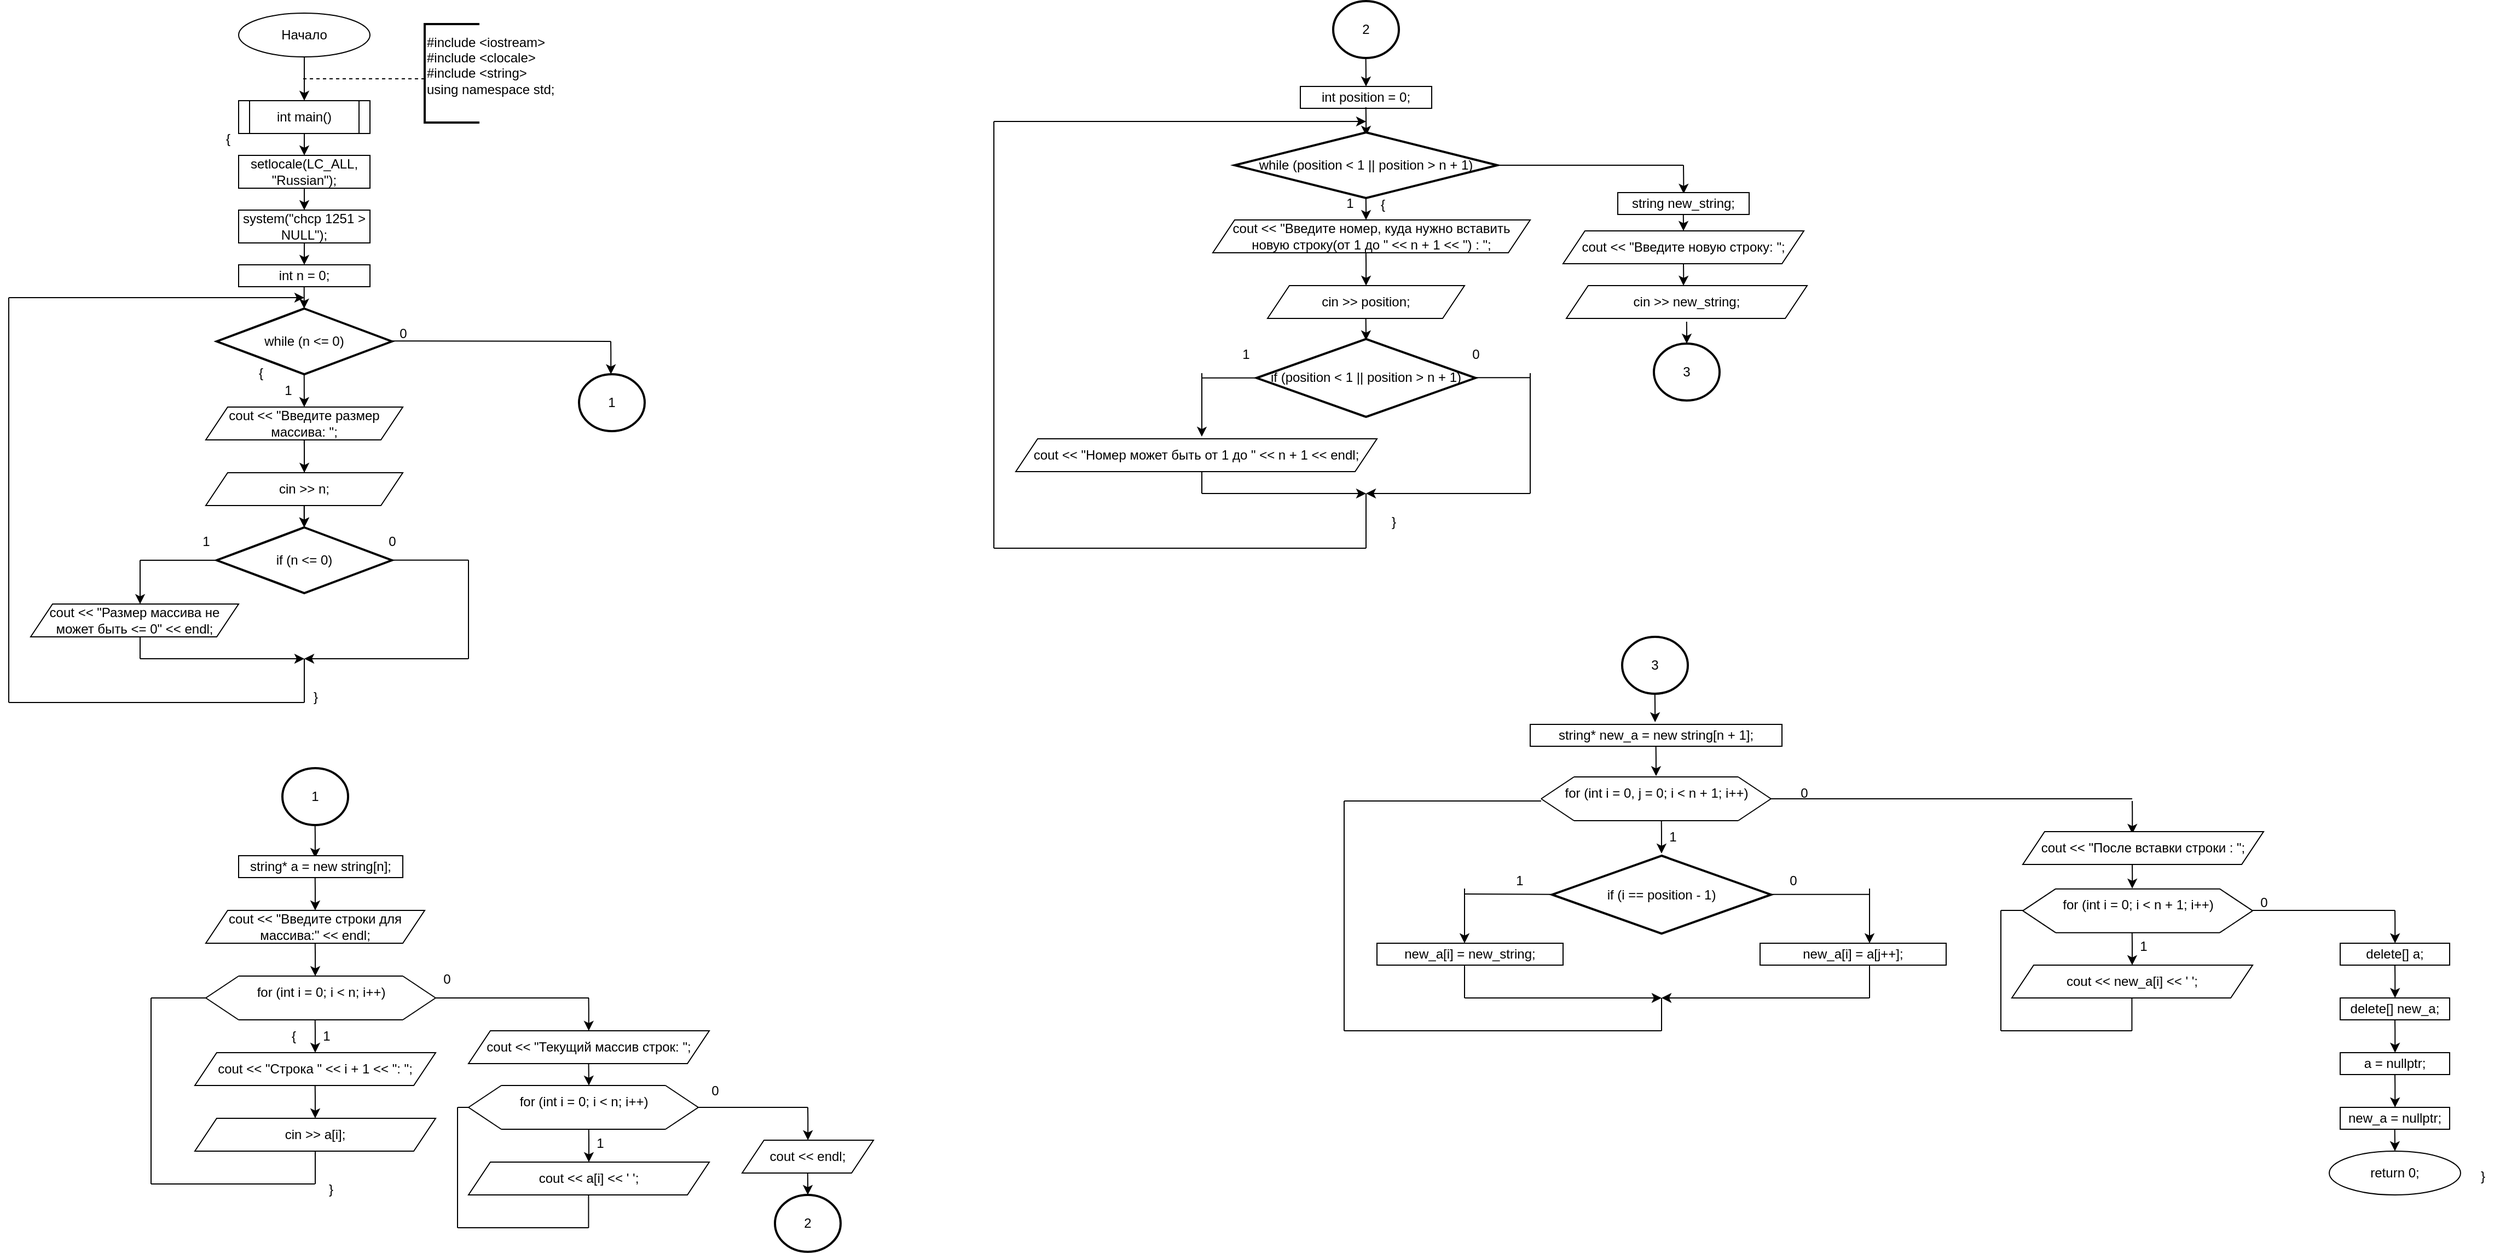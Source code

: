 <mxfile version="26.0.9">
  <diagram name="Страница — 1" id="EEpoxe6mBii19ewUccv0">
    <mxGraphModel dx="1195" dy="697" grid="0" gridSize="10" guides="1" tooltips="1" connect="1" arrows="1" fold="1" page="0" pageScale="1" pageWidth="827" pageHeight="1169" math="0" shadow="0">
      <root>
        <mxCell id="0" />
        <mxCell id="1" parent="0" />
        <mxCell id="3BxnBrJwA0baB8tTIgsp-1" value="Начало" style="ellipse;whiteSpace=wrap;html=1;" parent="1" vertex="1">
          <mxGeometry x="330" y="30" width="120" height="40" as="geometry" />
        </mxCell>
        <mxCell id="3BxnBrJwA0baB8tTIgsp-2" value="" style="endArrow=classic;html=1;rounded=0;exitX=0.5;exitY=1;exitDx=0;exitDy=0;" parent="1" source="3BxnBrJwA0baB8tTIgsp-1" edge="1">
          <mxGeometry width="50" height="50" relative="1" as="geometry">
            <mxPoint x="390" y="220" as="sourcePoint" />
            <mxPoint x="390" y="110" as="targetPoint" />
          </mxGeometry>
        </mxCell>
        <mxCell id="3BxnBrJwA0baB8tTIgsp-3" value="" style="endArrow=none;dashed=1;html=1;rounded=0;" parent="1" edge="1">
          <mxGeometry width="50" height="50" relative="1" as="geometry">
            <mxPoint x="389" y="90" as="sourcePoint" />
            <mxPoint x="500" y="90" as="targetPoint" />
          </mxGeometry>
        </mxCell>
        <mxCell id="3BxnBrJwA0baB8tTIgsp-4" value="&lt;div&gt;#include &amp;lt;iostream&amp;gt;&lt;/div&gt;&lt;div&gt;#include &amp;lt;clocale&amp;gt;&lt;/div&gt;&lt;div&gt;#include &amp;lt;string&amp;gt;&lt;/div&gt;&lt;div&gt;using namespace std;&lt;/div&gt;&lt;div&gt;&lt;br&gt;&lt;/div&gt;" style="strokeWidth=2;html=1;shape=mxgraph.flowchart.annotation_1;align=left;pointerEvents=1;" parent="1" vertex="1">
          <mxGeometry x="500" y="40" width="50" height="90" as="geometry" />
        </mxCell>
        <mxCell id="3BxnBrJwA0baB8tTIgsp-5" value="int main()" style="rounded=0;whiteSpace=wrap;html=1;" parent="1" vertex="1">
          <mxGeometry x="330" y="110" width="120" height="30" as="geometry" />
        </mxCell>
        <mxCell id="3BxnBrJwA0baB8tTIgsp-7" value="" style="endArrow=none;html=1;rounded=0;" parent="1" edge="1">
          <mxGeometry width="50" height="50" relative="1" as="geometry">
            <mxPoint x="340" y="140" as="sourcePoint" />
            <mxPoint x="340" y="110" as="targetPoint" />
          </mxGeometry>
        </mxCell>
        <mxCell id="3BxnBrJwA0baB8tTIgsp-8" value="" style="endArrow=none;html=1;rounded=0;" parent="1" edge="1">
          <mxGeometry width="50" height="50" relative="1" as="geometry">
            <mxPoint x="440" y="140" as="sourcePoint" />
            <mxPoint x="440" y="110" as="targetPoint" />
          </mxGeometry>
        </mxCell>
        <mxCell id="3BxnBrJwA0baB8tTIgsp-9" value="" style="endArrow=classic;html=1;rounded=0;exitX=0.5;exitY=1;exitDx=0;exitDy=0;" parent="1" edge="1">
          <mxGeometry width="50" height="50" relative="1" as="geometry">
            <mxPoint x="390" y="140" as="sourcePoint" />
            <mxPoint x="390" y="160" as="targetPoint" />
          </mxGeometry>
        </mxCell>
        <mxCell id="3BxnBrJwA0baB8tTIgsp-10" value="setlocale(LC_ALL, &quot;Russian&quot;);" style="rounded=0;whiteSpace=wrap;html=1;" parent="1" vertex="1">
          <mxGeometry x="330" y="160" width="120" height="30" as="geometry" />
        </mxCell>
        <mxCell id="3BxnBrJwA0baB8tTIgsp-11" value="" style="endArrow=classic;html=1;rounded=0;exitX=0.5;exitY=1;exitDx=0;exitDy=0;" parent="1" edge="1">
          <mxGeometry width="50" height="50" relative="1" as="geometry">
            <mxPoint x="390" y="190" as="sourcePoint" />
            <mxPoint x="390" y="210" as="targetPoint" />
          </mxGeometry>
        </mxCell>
        <mxCell id="3BxnBrJwA0baB8tTIgsp-12" value="system(&quot;chcp 1251 &amp;gt; NULL&quot;);" style="rounded=0;whiteSpace=wrap;html=1;" parent="1" vertex="1">
          <mxGeometry x="330" y="210" width="120" height="30" as="geometry" />
        </mxCell>
        <mxCell id="3BxnBrJwA0baB8tTIgsp-14" value="" style="endArrow=classic;html=1;rounded=0;exitX=0.5;exitY=1;exitDx=0;exitDy=0;" parent="1" edge="1">
          <mxGeometry width="50" height="50" relative="1" as="geometry">
            <mxPoint x="390" y="240" as="sourcePoint" />
            <mxPoint x="390" y="260" as="targetPoint" />
          </mxGeometry>
        </mxCell>
        <mxCell id="3BxnBrJwA0baB8tTIgsp-15" value="int n = 0;" style="rounded=0;whiteSpace=wrap;html=1;" parent="1" vertex="1">
          <mxGeometry x="330" y="260" width="120" height="20" as="geometry" />
        </mxCell>
        <mxCell id="3BxnBrJwA0baB8tTIgsp-16" value="" style="endArrow=classic;html=1;rounded=0;exitX=0.5;exitY=1;exitDx=0;exitDy=0;" parent="1" edge="1">
          <mxGeometry width="50" height="50" relative="1" as="geometry">
            <mxPoint x="389.86" y="280" as="sourcePoint" />
            <mxPoint x="389.86" y="300" as="targetPoint" />
          </mxGeometry>
        </mxCell>
        <mxCell id="3BxnBrJwA0baB8tTIgsp-17" value="while (n &amp;lt;= 0)" style="strokeWidth=2;html=1;shape=mxgraph.flowchart.decision;whiteSpace=wrap;" parent="1" vertex="1">
          <mxGeometry x="310" y="300" width="160" height="60" as="geometry" />
        </mxCell>
        <mxCell id="3BxnBrJwA0baB8tTIgsp-18" value="" style="endArrow=classic;html=1;rounded=0;exitX=0.5;exitY=1;exitDx=0;exitDy=0;" parent="1" target="3BxnBrJwA0baB8tTIgsp-19" edge="1">
          <mxGeometry width="50" height="50" relative="1" as="geometry">
            <mxPoint x="389.88" y="360" as="sourcePoint" />
            <mxPoint x="389.88" y="380" as="targetPoint" />
          </mxGeometry>
        </mxCell>
        <mxCell id="3BxnBrJwA0baB8tTIgsp-47" value="" style="edgeStyle=orthogonalEdgeStyle;rounded=0;orthogonalLoop=1;jettySize=auto;html=1;" parent="1" source="3BxnBrJwA0baB8tTIgsp-19" target="3BxnBrJwA0baB8tTIgsp-24" edge="1">
          <mxGeometry relative="1" as="geometry" />
        </mxCell>
        <mxCell id="3BxnBrJwA0baB8tTIgsp-19" value="cout &amp;lt;&amp;lt; &quot;Введите размер массива: &quot;;" style="shape=parallelogram;perimeter=parallelogramPerimeter;whiteSpace=wrap;html=1;fixedSize=1;" parent="1" vertex="1">
          <mxGeometry x="300" y="390" width="180" height="30" as="geometry" />
        </mxCell>
        <mxCell id="3BxnBrJwA0baB8tTIgsp-20" value="" style="endArrow=classic;html=1;rounded=0;exitX=0.5;exitY=1;exitDx=0;exitDy=0;" parent="1" edge="1">
          <mxGeometry width="50" height="50" relative="1" as="geometry">
            <mxPoint x="389.92" y="420" as="sourcePoint" />
            <mxPoint x="390.04" y="450" as="targetPoint" />
            <Array as="points">
              <mxPoint x="390.04" y="430" />
            </Array>
          </mxGeometry>
        </mxCell>
        <mxCell id="3BxnBrJwA0baB8tTIgsp-21" value="cin &amp;gt;&amp;gt; n;" style="shape=parallelogram;perimeter=parallelogramPerimeter;whiteSpace=wrap;html=1;fixedSize=1;" parent="1" vertex="1">
          <mxGeometry x="300" y="450" width="180" height="30" as="geometry" />
        </mxCell>
        <mxCell id="3BxnBrJwA0baB8tTIgsp-23" value="" style="endArrow=classic;html=1;rounded=0;exitX=0.5;exitY=1;exitDx=0;exitDy=0;" parent="1" edge="1">
          <mxGeometry width="50" height="50" relative="1" as="geometry">
            <mxPoint x="389.86" y="480" as="sourcePoint" />
            <mxPoint x="389.86" y="500" as="targetPoint" />
          </mxGeometry>
        </mxCell>
        <mxCell id="3BxnBrJwA0baB8tTIgsp-24" value="if (n &amp;lt;= 0)" style="strokeWidth=2;html=1;shape=mxgraph.flowchart.decision;whiteSpace=wrap;" parent="1" vertex="1">
          <mxGeometry x="310" y="500" width="160" height="60" as="geometry" />
        </mxCell>
        <mxCell id="3BxnBrJwA0baB8tTIgsp-25" value="" style="endArrow=none;html=1;rounded=0;" parent="1" edge="1">
          <mxGeometry width="50" height="50" relative="1" as="geometry">
            <mxPoint x="240" y="530" as="sourcePoint" />
            <mxPoint x="310" y="530" as="targetPoint" />
          </mxGeometry>
        </mxCell>
        <mxCell id="3BxnBrJwA0baB8tTIgsp-26" value="" style="endArrow=classic;html=1;rounded=0;" parent="1" edge="1">
          <mxGeometry width="50" height="50" relative="1" as="geometry">
            <mxPoint x="240" y="530" as="sourcePoint" />
            <mxPoint x="240" y="570" as="targetPoint" />
          </mxGeometry>
        </mxCell>
        <mxCell id="3BxnBrJwA0baB8tTIgsp-27" value="cout &amp;lt;&amp;lt; &quot;Размер массива не может быть &amp;lt;= 0&quot; &amp;lt;&amp;lt; endl;" style="shape=parallelogram;perimeter=parallelogramPerimeter;whiteSpace=wrap;html=1;fixedSize=1;" parent="1" vertex="1">
          <mxGeometry x="140" y="570" width="190" height="30" as="geometry" />
        </mxCell>
        <mxCell id="3BxnBrJwA0baB8tTIgsp-28" value="" style="endArrow=none;html=1;rounded=0;" parent="1" edge="1">
          <mxGeometry width="50" height="50" relative="1" as="geometry">
            <mxPoint x="470" y="529.83" as="sourcePoint" />
            <mxPoint x="540" y="529.83" as="targetPoint" />
          </mxGeometry>
        </mxCell>
        <mxCell id="3BxnBrJwA0baB8tTIgsp-30" value="" style="endArrow=none;html=1;rounded=0;" parent="1" edge="1">
          <mxGeometry width="50" height="50" relative="1" as="geometry">
            <mxPoint x="540" y="620" as="sourcePoint" />
            <mxPoint x="540" y="529.83" as="targetPoint" />
          </mxGeometry>
        </mxCell>
        <mxCell id="3BxnBrJwA0baB8tTIgsp-31" value="" style="endArrow=none;html=1;rounded=0;" parent="1" edge="1">
          <mxGeometry width="50" height="50" relative="1" as="geometry">
            <mxPoint x="240" y="620" as="sourcePoint" />
            <mxPoint x="240" y="600" as="targetPoint" />
          </mxGeometry>
        </mxCell>
        <mxCell id="3BxnBrJwA0baB8tTIgsp-32" value="" style="endArrow=classic;html=1;rounded=0;" parent="1" edge="1">
          <mxGeometry width="50" height="50" relative="1" as="geometry">
            <mxPoint x="240" y="620" as="sourcePoint" />
            <mxPoint x="390" y="620" as="targetPoint" />
          </mxGeometry>
        </mxCell>
        <mxCell id="3BxnBrJwA0baB8tTIgsp-33" value="" style="endArrow=classic;html=1;rounded=0;" parent="1" edge="1">
          <mxGeometry width="50" height="50" relative="1" as="geometry">
            <mxPoint x="540" y="620" as="sourcePoint" />
            <mxPoint x="390" y="620" as="targetPoint" />
          </mxGeometry>
        </mxCell>
        <mxCell id="3BxnBrJwA0baB8tTIgsp-34" value="" style="endArrow=none;html=1;rounded=0;" parent="1" edge="1">
          <mxGeometry width="50" height="50" relative="1" as="geometry">
            <mxPoint x="390" y="660" as="sourcePoint" />
            <mxPoint x="390" y="620" as="targetPoint" />
          </mxGeometry>
        </mxCell>
        <mxCell id="3BxnBrJwA0baB8tTIgsp-35" value="" style="endArrow=none;html=1;rounded=0;" parent="1" edge="1">
          <mxGeometry width="50" height="50" relative="1" as="geometry">
            <mxPoint x="390" y="660" as="sourcePoint" />
            <mxPoint x="120" y="660" as="targetPoint" />
          </mxGeometry>
        </mxCell>
        <mxCell id="3BxnBrJwA0baB8tTIgsp-36" value="" style="endArrow=none;html=1;rounded=0;" parent="1" edge="1">
          <mxGeometry width="50" height="50" relative="1" as="geometry">
            <mxPoint x="120" y="290" as="sourcePoint" />
            <mxPoint x="120" y="660" as="targetPoint" />
          </mxGeometry>
        </mxCell>
        <mxCell id="3BxnBrJwA0baB8tTIgsp-39" value="" style="endArrow=classic;html=1;rounded=0;" parent="1" edge="1">
          <mxGeometry width="50" height="50" relative="1" as="geometry">
            <mxPoint x="120" y="290" as="sourcePoint" />
            <mxPoint x="390" y="290" as="targetPoint" />
          </mxGeometry>
        </mxCell>
        <mxCell id="3BxnBrJwA0baB8tTIgsp-40" value="1" style="text;html=1;align=center;verticalAlign=middle;resizable=0;points=[];autosize=1;strokeColor=none;fillColor=none;" parent="1" vertex="1">
          <mxGeometry x="360" y="360" width="30" height="30" as="geometry" />
        </mxCell>
        <mxCell id="3BxnBrJwA0baB8tTIgsp-41" value="1" style="text;html=1;align=center;verticalAlign=middle;resizable=0;points=[];autosize=1;strokeColor=none;fillColor=none;" parent="1" vertex="1">
          <mxGeometry x="285" y="498" width="30" height="30" as="geometry" />
        </mxCell>
        <mxCell id="3BxnBrJwA0baB8tTIgsp-42" value="0" style="text;html=1;align=center;verticalAlign=middle;resizable=0;points=[];autosize=1;strokeColor=none;fillColor=none;" parent="1" vertex="1">
          <mxGeometry x="455" y="498" width="30" height="30" as="geometry" />
        </mxCell>
        <mxCell id="3BxnBrJwA0baB8tTIgsp-44" value="" style="endArrow=none;html=1;rounded=0;" parent="1" edge="1">
          <mxGeometry width="50" height="50" relative="1" as="geometry">
            <mxPoint x="670" y="330" as="sourcePoint" />
            <mxPoint x="470" y="329.58" as="targetPoint" />
          </mxGeometry>
        </mxCell>
        <mxCell id="3BxnBrJwA0baB8tTIgsp-48" value="" style="endArrow=classic;html=1;rounded=0;exitX=0.5;exitY=1;exitDx=0;exitDy=0;" parent="1" edge="1">
          <mxGeometry width="50" height="50" relative="1" as="geometry">
            <mxPoint x="670" y="330" as="sourcePoint" />
            <mxPoint x="670.12" y="360" as="targetPoint" />
            <Array as="points">
              <mxPoint x="670.12" y="340" />
            </Array>
          </mxGeometry>
        </mxCell>
        <mxCell id="3BxnBrJwA0baB8tTIgsp-51" value="1" style="strokeWidth=2;html=1;shape=mxgraph.flowchart.start_2;whiteSpace=wrap;" parent="1" vertex="1">
          <mxGeometry x="641" y="360" width="60" height="52" as="geometry" />
        </mxCell>
        <mxCell id="3BxnBrJwA0baB8tTIgsp-52" value="1" style="strokeWidth=2;html=1;shape=mxgraph.flowchart.start_2;whiteSpace=wrap;" parent="1" vertex="1">
          <mxGeometry x="370" y="720" width="60" height="52" as="geometry" />
        </mxCell>
        <mxCell id="3BxnBrJwA0baB8tTIgsp-53" value="" style="endArrow=classic;html=1;rounded=0;exitX=0.5;exitY=1;exitDx=0;exitDy=0;" parent="1" edge="1">
          <mxGeometry width="50" height="50" relative="1" as="geometry">
            <mxPoint x="399.83" y="772" as="sourcePoint" />
            <mxPoint x="399.95" y="802" as="targetPoint" />
            <Array as="points">
              <mxPoint x="399.95" y="782" />
            </Array>
          </mxGeometry>
        </mxCell>
        <mxCell id="3BxnBrJwA0baB8tTIgsp-55" value="string* a = new string[n];" style="rounded=0;whiteSpace=wrap;html=1;" parent="1" vertex="1">
          <mxGeometry x="330" y="800" width="150" height="20" as="geometry" />
        </mxCell>
        <mxCell id="3BxnBrJwA0baB8tTIgsp-56" value="" style="endArrow=classic;html=1;rounded=0;exitX=0.5;exitY=1;exitDx=0;exitDy=0;" parent="1" edge="1">
          <mxGeometry width="50" height="50" relative="1" as="geometry">
            <mxPoint x="399.86" y="820" as="sourcePoint" />
            <mxPoint x="399.98" y="850" as="targetPoint" />
            <Array as="points">
              <mxPoint x="399.98" y="830" />
            </Array>
          </mxGeometry>
        </mxCell>
        <mxCell id="3BxnBrJwA0baB8tTIgsp-57" value="cout &amp;lt;&amp;lt; &quot;Введите строки для массива:&quot; &amp;lt;&amp;lt; endl;" style="shape=parallelogram;perimeter=parallelogramPerimeter;whiteSpace=wrap;html=1;fixedSize=1;" parent="1" vertex="1">
          <mxGeometry x="300" y="850" width="200" height="30" as="geometry" />
        </mxCell>
        <mxCell id="3BxnBrJwA0baB8tTIgsp-59" value="" style="endArrow=classic;html=1;rounded=0;exitX=0.5;exitY=1;exitDx=0;exitDy=0;" parent="1" edge="1">
          <mxGeometry width="50" height="50" relative="1" as="geometry">
            <mxPoint x="399.9" y="880" as="sourcePoint" />
            <mxPoint x="400.02" y="910" as="targetPoint" />
            <Array as="points">
              <mxPoint x="400.02" y="890" />
            </Array>
          </mxGeometry>
        </mxCell>
        <mxCell id="3BxnBrJwA0baB8tTIgsp-60" value="" style="endArrow=none;html=1;rounded=0;" parent="1" edge="1">
          <mxGeometry width="50" height="50" relative="1" as="geometry">
            <mxPoint x="330" y="910" as="sourcePoint" />
            <mxPoint x="480" y="910" as="targetPoint" />
          </mxGeometry>
        </mxCell>
        <mxCell id="3BxnBrJwA0baB8tTIgsp-61" value="" style="endArrow=none;html=1;rounded=0;" parent="1" edge="1">
          <mxGeometry width="50" height="50" relative="1" as="geometry">
            <mxPoint x="330" y="950" as="sourcePoint" />
            <mxPoint x="480" y="950" as="targetPoint" />
          </mxGeometry>
        </mxCell>
        <mxCell id="3BxnBrJwA0baB8tTIgsp-62" value="" style="endArrow=none;html=1;rounded=0;" parent="1" edge="1">
          <mxGeometry width="50" height="50" relative="1" as="geometry">
            <mxPoint x="300" y="930" as="sourcePoint" />
            <mxPoint x="330" y="910" as="targetPoint" />
          </mxGeometry>
        </mxCell>
        <mxCell id="3BxnBrJwA0baB8tTIgsp-63" value="" style="endArrow=none;html=1;rounded=0;" parent="1" edge="1">
          <mxGeometry width="50" height="50" relative="1" as="geometry">
            <mxPoint x="480" y="950" as="sourcePoint" />
            <mxPoint x="510" y="930" as="targetPoint" />
          </mxGeometry>
        </mxCell>
        <mxCell id="3BxnBrJwA0baB8tTIgsp-64" value="" style="endArrow=none;html=1;rounded=0;" parent="1" edge="1">
          <mxGeometry width="50" height="50" relative="1" as="geometry">
            <mxPoint x="330" y="950" as="sourcePoint" />
            <mxPoint x="300" y="930" as="targetPoint" />
          </mxGeometry>
        </mxCell>
        <mxCell id="3BxnBrJwA0baB8tTIgsp-65" value="" style="endArrow=none;html=1;rounded=0;" parent="1" edge="1">
          <mxGeometry width="50" height="50" relative="1" as="geometry">
            <mxPoint x="510" y="930" as="sourcePoint" />
            <mxPoint x="480" y="910" as="targetPoint" />
          </mxGeometry>
        </mxCell>
        <mxCell id="3BxnBrJwA0baB8tTIgsp-66" value="for (int i = 0; i &amp;lt; n; i++)" style="text;html=1;align=center;verticalAlign=middle;resizable=0;points=[];autosize=1;strokeColor=none;fillColor=none;" parent="1" vertex="1">
          <mxGeometry x="335" y="910" width="140" height="30" as="geometry" />
        </mxCell>
        <mxCell id="3BxnBrJwA0baB8tTIgsp-67" value="" style="endArrow=classic;html=1;rounded=0;exitX=0.5;exitY=1;exitDx=0;exitDy=0;" parent="1" edge="1">
          <mxGeometry width="50" height="50" relative="1" as="geometry">
            <mxPoint x="399.86" y="950" as="sourcePoint" />
            <mxPoint x="399.98" y="980" as="targetPoint" />
            <Array as="points">
              <mxPoint x="399.98" y="960" />
            </Array>
          </mxGeometry>
        </mxCell>
        <mxCell id="3BxnBrJwA0baB8tTIgsp-68" value="cout &amp;lt;&amp;lt; &quot;Строка &quot; &amp;lt;&amp;lt; i + 1 &amp;lt;&amp;lt; &quot;: &quot;;" style="shape=parallelogram;perimeter=parallelogramPerimeter;whiteSpace=wrap;html=1;fixedSize=1;" parent="1" vertex="1">
          <mxGeometry x="290" y="980" width="220" height="30" as="geometry" />
        </mxCell>
        <mxCell id="3BxnBrJwA0baB8tTIgsp-69" value="" style="endArrow=classic;html=1;rounded=0;exitX=0.5;exitY=1;exitDx=0;exitDy=0;" parent="1" edge="1">
          <mxGeometry width="50" height="50" relative="1" as="geometry">
            <mxPoint x="399.86" y="1010" as="sourcePoint" />
            <mxPoint x="399.98" y="1040" as="targetPoint" />
            <Array as="points">
              <mxPoint x="399.98" y="1020" />
            </Array>
          </mxGeometry>
        </mxCell>
        <mxCell id="3BxnBrJwA0baB8tTIgsp-70" value="cin &amp;gt;&amp;gt; a[i];" style="shape=parallelogram;perimeter=parallelogramPerimeter;whiteSpace=wrap;html=1;fixedSize=1;" parent="1" vertex="1">
          <mxGeometry x="290" y="1040" width="220" height="30" as="geometry" />
        </mxCell>
        <mxCell id="3BxnBrJwA0baB8tTIgsp-71" value="" style="endArrow=none;html=1;rounded=0;" parent="1" edge="1">
          <mxGeometry width="50" height="50" relative="1" as="geometry">
            <mxPoint x="400" y="1100" as="sourcePoint" />
            <mxPoint x="400" y="1070" as="targetPoint" />
          </mxGeometry>
        </mxCell>
        <mxCell id="3BxnBrJwA0baB8tTIgsp-72" value="" style="endArrow=none;html=1;rounded=0;" parent="1" edge="1">
          <mxGeometry width="50" height="50" relative="1" as="geometry">
            <mxPoint x="250" y="1100" as="sourcePoint" />
            <mxPoint x="399.76" y="1100" as="targetPoint" />
          </mxGeometry>
        </mxCell>
        <mxCell id="3BxnBrJwA0baB8tTIgsp-73" value="" style="endArrow=none;html=1;rounded=0;" parent="1" edge="1">
          <mxGeometry width="50" height="50" relative="1" as="geometry">
            <mxPoint x="250" y="1100" as="sourcePoint" />
            <mxPoint x="250" y="930" as="targetPoint" />
          </mxGeometry>
        </mxCell>
        <mxCell id="3BxnBrJwA0baB8tTIgsp-74" value="" style="endArrow=none;html=1;rounded=0;" parent="1" edge="1">
          <mxGeometry width="50" height="50" relative="1" as="geometry">
            <mxPoint x="250" y="930" as="sourcePoint" />
            <mxPoint x="300" y="930" as="targetPoint" />
          </mxGeometry>
        </mxCell>
        <mxCell id="3BxnBrJwA0baB8tTIgsp-75" value="" style="endArrow=none;html=1;rounded=0;" parent="1" edge="1">
          <mxGeometry width="50" height="50" relative="1" as="geometry">
            <mxPoint x="510" y="930" as="sourcePoint" />
            <mxPoint x="650" y="930" as="targetPoint" />
          </mxGeometry>
        </mxCell>
        <mxCell id="3BxnBrJwA0baB8tTIgsp-76" value="" style="endArrow=classic;html=1;rounded=0;exitX=0.5;exitY=1;exitDx=0;exitDy=0;" parent="1" edge="1">
          <mxGeometry width="50" height="50" relative="1" as="geometry">
            <mxPoint x="649.76" y="930" as="sourcePoint" />
            <mxPoint x="649.88" y="960" as="targetPoint" />
            <Array as="points">
              <mxPoint x="649.88" y="940" />
            </Array>
          </mxGeometry>
        </mxCell>
        <mxCell id="3BxnBrJwA0baB8tTIgsp-77" value="cout &amp;lt;&amp;lt; &quot;Текущий массив строк: &quot;;" style="shape=parallelogram;perimeter=parallelogramPerimeter;whiteSpace=wrap;html=1;fixedSize=1;" parent="1" vertex="1">
          <mxGeometry x="540" y="960" width="220" height="30" as="geometry" />
        </mxCell>
        <mxCell id="3BxnBrJwA0baB8tTIgsp-83" value="" style="endArrow=none;html=1;rounded=0;" parent="1" edge="1">
          <mxGeometry width="50" height="50" relative="1" as="geometry">
            <mxPoint x="570" y="1010" as="sourcePoint" />
            <mxPoint x="720" y="1010" as="targetPoint" />
          </mxGeometry>
        </mxCell>
        <mxCell id="3BxnBrJwA0baB8tTIgsp-84" value="" style="endArrow=none;html=1;rounded=0;" parent="1" edge="1">
          <mxGeometry width="50" height="50" relative="1" as="geometry">
            <mxPoint x="570" y="1050" as="sourcePoint" />
            <mxPoint x="720" y="1050" as="targetPoint" />
          </mxGeometry>
        </mxCell>
        <mxCell id="3BxnBrJwA0baB8tTIgsp-85" value="" style="endArrow=none;html=1;rounded=0;" parent="1" edge="1">
          <mxGeometry width="50" height="50" relative="1" as="geometry">
            <mxPoint x="540" y="1030" as="sourcePoint" />
            <mxPoint x="570" y="1010" as="targetPoint" />
          </mxGeometry>
        </mxCell>
        <mxCell id="3BxnBrJwA0baB8tTIgsp-86" value="" style="endArrow=none;html=1;rounded=0;" parent="1" edge="1">
          <mxGeometry width="50" height="50" relative="1" as="geometry">
            <mxPoint x="720" y="1050" as="sourcePoint" />
            <mxPoint x="750" y="1030" as="targetPoint" />
          </mxGeometry>
        </mxCell>
        <mxCell id="3BxnBrJwA0baB8tTIgsp-87" value="" style="endArrow=none;html=1;rounded=0;" parent="1" edge="1">
          <mxGeometry width="50" height="50" relative="1" as="geometry">
            <mxPoint x="570" y="1050" as="sourcePoint" />
            <mxPoint x="540" y="1030" as="targetPoint" />
          </mxGeometry>
        </mxCell>
        <mxCell id="3BxnBrJwA0baB8tTIgsp-88" value="" style="endArrow=none;html=1;rounded=0;" parent="1" edge="1">
          <mxGeometry width="50" height="50" relative="1" as="geometry">
            <mxPoint x="750" y="1030" as="sourcePoint" />
            <mxPoint x="720" y="1010" as="targetPoint" />
          </mxGeometry>
        </mxCell>
        <mxCell id="3BxnBrJwA0baB8tTIgsp-89" value="for (int i = 0; i &amp;lt; n; i++)" style="text;html=1;align=center;verticalAlign=middle;resizable=0;points=[];autosize=1;strokeColor=none;fillColor=none;" parent="1" vertex="1">
          <mxGeometry x="575" y="1010" width="140" height="30" as="geometry" />
        </mxCell>
        <mxCell id="3BxnBrJwA0baB8tTIgsp-90" value="" style="endArrow=classic;html=1;rounded=0;exitX=0.5;exitY=1;exitDx=0;exitDy=0;" parent="1" edge="1">
          <mxGeometry width="50" height="50" relative="1" as="geometry">
            <mxPoint x="649.76" y="990" as="sourcePoint" />
            <mxPoint x="650" y="1010" as="targetPoint" />
            <Array as="points">
              <mxPoint x="649.88" y="1000" />
            </Array>
          </mxGeometry>
        </mxCell>
        <mxCell id="3BxnBrJwA0baB8tTIgsp-91" value="" style="endArrow=classic;html=1;rounded=0;exitX=0.5;exitY=1;exitDx=0;exitDy=0;" parent="1" edge="1">
          <mxGeometry width="50" height="50" relative="1" as="geometry">
            <mxPoint x="649.86" y="1050" as="sourcePoint" />
            <mxPoint x="649.98" y="1080" as="targetPoint" />
            <Array as="points">
              <mxPoint x="649.98" y="1060" />
            </Array>
          </mxGeometry>
        </mxCell>
        <mxCell id="3BxnBrJwA0baB8tTIgsp-92" value="cout &amp;lt;&amp;lt; a[i] &amp;lt;&amp;lt; &#39; &#39;;" style="shape=parallelogram;perimeter=parallelogramPerimeter;whiteSpace=wrap;html=1;fixedSize=1;" parent="1" vertex="1">
          <mxGeometry x="540" y="1080" width="220" height="30" as="geometry" />
        </mxCell>
        <mxCell id="3BxnBrJwA0baB8tTIgsp-93" value="" style="endArrow=none;html=1;rounded=0;" parent="1" edge="1">
          <mxGeometry width="50" height="50" relative="1" as="geometry">
            <mxPoint x="649.71" y="1140" as="sourcePoint" />
            <mxPoint x="649.71" y="1110" as="targetPoint" />
          </mxGeometry>
        </mxCell>
        <mxCell id="3BxnBrJwA0baB8tTIgsp-94" value="" style="endArrow=none;html=1;rounded=0;" parent="1" edge="1">
          <mxGeometry width="50" height="50" relative="1" as="geometry">
            <mxPoint x="530" y="1140" as="sourcePoint" />
            <mxPoint x="649.76" y="1140" as="targetPoint" />
          </mxGeometry>
        </mxCell>
        <mxCell id="3BxnBrJwA0baB8tTIgsp-96" value="" style="endArrow=none;html=1;rounded=0;" parent="1" edge="1">
          <mxGeometry width="50" height="50" relative="1" as="geometry">
            <mxPoint x="530" y="1140" as="sourcePoint" />
            <mxPoint x="530" y="1030" as="targetPoint" />
          </mxGeometry>
        </mxCell>
        <mxCell id="3BxnBrJwA0baB8tTIgsp-97" value="" style="endArrow=none;html=1;rounded=0;" parent="1" edge="1">
          <mxGeometry width="50" height="50" relative="1" as="geometry">
            <mxPoint x="530" y="1030" as="sourcePoint" />
            <mxPoint x="540" y="1030" as="targetPoint" />
          </mxGeometry>
        </mxCell>
        <mxCell id="3BxnBrJwA0baB8tTIgsp-98" value="" style="endArrow=none;html=1;rounded=0;" parent="1" edge="1">
          <mxGeometry width="50" height="50" relative="1" as="geometry">
            <mxPoint x="750" y="1030" as="sourcePoint" />
            <mxPoint x="850" y="1030" as="targetPoint" />
          </mxGeometry>
        </mxCell>
        <mxCell id="3BxnBrJwA0baB8tTIgsp-99" value="" style="endArrow=classic;html=1;rounded=0;exitX=0.5;exitY=1;exitDx=0;exitDy=0;" parent="1" edge="1">
          <mxGeometry width="50" height="50" relative="1" as="geometry">
            <mxPoint x="850" y="1030" as="sourcePoint" />
            <mxPoint x="850.12" y="1060" as="targetPoint" />
            <Array as="points">
              <mxPoint x="850.12" y="1040" />
            </Array>
          </mxGeometry>
        </mxCell>
        <mxCell id="3BxnBrJwA0baB8tTIgsp-100" value="cout &amp;lt;&amp;lt; endl;" style="shape=parallelogram;perimeter=parallelogramPerimeter;whiteSpace=wrap;html=1;fixedSize=1;" parent="1" vertex="1">
          <mxGeometry x="790" y="1060" width="120" height="30" as="geometry" />
        </mxCell>
        <mxCell id="3BxnBrJwA0baB8tTIgsp-101" value="" style="endArrow=classic;html=1;rounded=0;exitX=0.5;exitY=1;exitDx=0;exitDy=0;" parent="1" edge="1">
          <mxGeometry width="50" height="50" relative="1" as="geometry">
            <mxPoint x="849.89" y="1090" as="sourcePoint" />
            <mxPoint x="850" y="1110" as="targetPoint" />
            <Array as="points">
              <mxPoint x="850.01" y="1100" />
            </Array>
          </mxGeometry>
        </mxCell>
        <mxCell id="3BxnBrJwA0baB8tTIgsp-102" value="2" style="strokeWidth=2;html=1;shape=mxgraph.flowchart.start_2;whiteSpace=wrap;" parent="1" vertex="1">
          <mxGeometry x="820" y="1110" width="60" height="52" as="geometry" />
        </mxCell>
        <mxCell id="3BxnBrJwA0baB8tTIgsp-103" value="2" style="strokeWidth=2;html=1;shape=mxgraph.flowchart.start_2;whiteSpace=wrap;" parent="1" vertex="1">
          <mxGeometry x="1330" y="19" width="60" height="52" as="geometry" />
        </mxCell>
        <mxCell id="3BxnBrJwA0baB8tTIgsp-104" value="" style="endArrow=classic;html=1;rounded=0;exitX=0.5;exitY=1;exitDx=0;exitDy=0;entryX=0.5;entryY=0;entryDx=0;entryDy=0;" parent="1" target="3BxnBrJwA0baB8tTIgsp-105" edge="1">
          <mxGeometry width="50" height="50" relative="1" as="geometry">
            <mxPoint x="1359.8" y="71" as="sourcePoint" />
            <mxPoint x="1360" y="89" as="targetPoint" />
            <Array as="points">
              <mxPoint x="1359.92" y="81" />
            </Array>
          </mxGeometry>
        </mxCell>
        <mxCell id="3BxnBrJwA0baB8tTIgsp-105" value="int position = 0;" style="rounded=0;whiteSpace=wrap;html=1;" parent="1" vertex="1">
          <mxGeometry x="1300" y="97" width="120" height="20" as="geometry" />
        </mxCell>
        <mxCell id="3BxnBrJwA0baB8tTIgsp-107" value="" style="endArrow=classic;html=1;rounded=0;exitX=0.5;exitY=1;exitDx=0;exitDy=0;entryX=0.5;entryY=0;entryDx=0;entryDy=0;" parent="1" edge="1">
          <mxGeometry width="50" height="50" relative="1" as="geometry">
            <mxPoint x="1359.88" y="116" as="sourcePoint" />
            <mxPoint x="1360.08" y="142" as="targetPoint" />
            <Array as="points">
              <mxPoint x="1360" y="126" />
            </Array>
          </mxGeometry>
        </mxCell>
        <mxCell id="3BxnBrJwA0baB8tTIgsp-108" value="while (position &amp;lt; 1 || position &amp;gt; n + 1)" style="strokeWidth=2;html=1;shape=mxgraph.flowchart.decision;whiteSpace=wrap;" parent="1" vertex="1">
          <mxGeometry x="1240" y="139" width="240" height="60" as="geometry" />
        </mxCell>
        <mxCell id="3BxnBrJwA0baB8tTIgsp-110" value="cout &amp;lt;&amp;lt; &quot;Введите номер, куда нужно вставить новую строку(от 1 до &quot; &amp;lt;&amp;lt; n + 1 &amp;lt;&amp;lt; &quot;) : &quot;;" style="shape=parallelogram;perimeter=parallelogramPerimeter;whiteSpace=wrap;html=1;fixedSize=1;" parent="1" vertex="1">
          <mxGeometry x="1220" y="219" width="290" height="30" as="geometry" />
        </mxCell>
        <mxCell id="3BxnBrJwA0baB8tTIgsp-111" value="" style="endArrow=classic;html=1;rounded=0;exitX=0.5;exitY=1;exitDx=0;exitDy=0;" parent="1" edge="1">
          <mxGeometry width="50" height="50" relative="1" as="geometry">
            <mxPoint x="1359.92" y="249" as="sourcePoint" />
            <mxPoint x="1360.04" y="279" as="targetPoint" />
            <Array as="points">
              <mxPoint x="1360.04" y="259" />
            </Array>
          </mxGeometry>
        </mxCell>
        <mxCell id="3BxnBrJwA0baB8tTIgsp-112" value="cin &amp;gt;&amp;gt; position;" style="shape=parallelogram;perimeter=parallelogramPerimeter;whiteSpace=wrap;html=1;fixedSize=1;" parent="1" vertex="1">
          <mxGeometry x="1270" y="279" width="180" height="30" as="geometry" />
        </mxCell>
        <mxCell id="3BxnBrJwA0baB8tTIgsp-113" value="" style="endArrow=classic;html=1;rounded=0;exitX=0.5;exitY=1;exitDx=0;exitDy=0;" parent="1" edge="1">
          <mxGeometry width="50" height="50" relative="1" as="geometry">
            <mxPoint x="1359.9" y="199" as="sourcePoint" />
            <mxPoint x="1360" y="219" as="targetPoint" />
            <Array as="points">
              <mxPoint x="1360.02" y="209" />
            </Array>
          </mxGeometry>
        </mxCell>
        <mxCell id="3BxnBrJwA0baB8tTIgsp-114" value="if (position &amp;lt; 1 || position &amp;gt; n + 1)" style="strokeWidth=2;html=1;shape=mxgraph.flowchart.decision;whiteSpace=wrap;" parent="1" vertex="1">
          <mxGeometry x="1260" y="327.82" width="200" height="71.18" as="geometry" />
        </mxCell>
        <mxCell id="3BxnBrJwA0baB8tTIgsp-117" value="cout &amp;lt;&amp;lt; &quot;Номер может быть от 1 до &quot; &amp;lt;&amp;lt; n + 1 &amp;lt;&amp;lt; endl;" style="shape=parallelogram;perimeter=parallelogramPerimeter;whiteSpace=wrap;html=1;fixedSize=1;" parent="1" vertex="1">
          <mxGeometry x="1040" y="419" width="330" height="30" as="geometry" />
        </mxCell>
        <mxCell id="3BxnBrJwA0baB8tTIgsp-120" value="" style="endArrow=none;html=1;rounded=0;" parent="1" edge="1">
          <mxGeometry width="50" height="50" relative="1" as="geometry">
            <mxPoint x="1210.0" y="469.0" as="sourcePoint" />
            <mxPoint x="1210.0" y="449.0" as="targetPoint" />
          </mxGeometry>
        </mxCell>
        <mxCell id="3BxnBrJwA0baB8tTIgsp-121" value="" style="endArrow=classic;html=1;rounded=0;" parent="1" edge="1">
          <mxGeometry width="50" height="50" relative="1" as="geometry">
            <mxPoint x="1210.0" y="469.0" as="sourcePoint" />
            <mxPoint x="1360.0" y="469.0" as="targetPoint" />
          </mxGeometry>
        </mxCell>
        <mxCell id="3BxnBrJwA0baB8tTIgsp-122" value="" style="endArrow=classic;html=1;rounded=0;" parent="1" edge="1">
          <mxGeometry width="50" height="50" relative="1" as="geometry">
            <mxPoint x="1510.0" y="469.0" as="sourcePoint" />
            <mxPoint x="1360.0" y="469.0" as="targetPoint" />
          </mxGeometry>
        </mxCell>
        <mxCell id="3BxnBrJwA0baB8tTIgsp-125" value="" style="endArrow=classic;html=1;rounded=0;exitX=0.5;exitY=1;exitDx=0;exitDy=0;" parent="1" edge="1">
          <mxGeometry width="50" height="50" relative="1" as="geometry">
            <mxPoint x="1359.83" y="309" as="sourcePoint" />
            <mxPoint x="1360" y="329" as="targetPoint" />
            <Array as="points">
              <mxPoint x="1359.95" y="319" />
            </Array>
          </mxGeometry>
        </mxCell>
        <mxCell id="3BxnBrJwA0baB8tTIgsp-127" value="" style="endArrow=none;html=1;rounded=0;" parent="1" edge="1">
          <mxGeometry width="50" height="50" relative="1" as="geometry">
            <mxPoint x="1210" y="363.35" as="sourcePoint" />
            <mxPoint x="1260" y="363.35" as="targetPoint" />
          </mxGeometry>
        </mxCell>
        <mxCell id="3BxnBrJwA0baB8tTIgsp-128" value="" style="endArrow=none;html=1;rounded=0;" parent="1" edge="1">
          <mxGeometry width="50" height="50" relative="1" as="geometry">
            <mxPoint x="1460" y="363.17" as="sourcePoint" />
            <mxPoint x="1510" y="363.17" as="targetPoint" />
          </mxGeometry>
        </mxCell>
        <mxCell id="3BxnBrJwA0baB8tTIgsp-129" value="" style="endArrow=classic;html=1;rounded=0;entryX=0.515;entryY=-0.066;entryDx=0;entryDy=0;entryPerimeter=0;" parent="1" target="3BxnBrJwA0baB8tTIgsp-117" edge="1">
          <mxGeometry width="50" height="50" relative="1" as="geometry">
            <mxPoint x="1210" y="359" as="sourcePoint" />
            <mxPoint x="1210" y="399" as="targetPoint" />
            <Array as="points">
              <mxPoint x="1210" y="409" />
            </Array>
          </mxGeometry>
        </mxCell>
        <mxCell id="3BxnBrJwA0baB8tTIgsp-130" value="" style="endArrow=none;html=1;rounded=0;" parent="1" edge="1">
          <mxGeometry width="50" height="50" relative="1" as="geometry">
            <mxPoint x="1510" y="469" as="sourcePoint" />
            <mxPoint x="1510" y="359" as="targetPoint" />
          </mxGeometry>
        </mxCell>
        <mxCell id="3BxnBrJwA0baB8tTIgsp-132" value="" style="endArrow=none;html=1;rounded=0;" parent="1" edge="1">
          <mxGeometry width="50" height="50" relative="1" as="geometry">
            <mxPoint x="1360" y="519" as="sourcePoint" />
            <mxPoint x="1360" y="469" as="targetPoint" />
          </mxGeometry>
        </mxCell>
        <mxCell id="3BxnBrJwA0baB8tTIgsp-133" value="" style="endArrow=none;html=1;rounded=0;" parent="1" edge="1">
          <mxGeometry width="50" height="50" relative="1" as="geometry">
            <mxPoint x="1360" y="519" as="sourcePoint" />
            <mxPoint x="1020" y="519" as="targetPoint" />
          </mxGeometry>
        </mxCell>
        <mxCell id="3BxnBrJwA0baB8tTIgsp-134" value="" style="endArrow=none;html=1;rounded=0;" parent="1" edge="1">
          <mxGeometry width="50" height="50" relative="1" as="geometry">
            <mxPoint x="1020" y="519" as="sourcePoint" />
            <mxPoint x="1020" y="129" as="targetPoint" />
          </mxGeometry>
        </mxCell>
        <mxCell id="3BxnBrJwA0baB8tTIgsp-136" value="" style="endArrow=classic;html=1;rounded=0;" parent="1" edge="1">
          <mxGeometry width="50" height="50" relative="1" as="geometry">
            <mxPoint x="1020" y="129" as="sourcePoint" />
            <mxPoint x="1360" y="129" as="targetPoint" />
          </mxGeometry>
        </mxCell>
        <mxCell id="3BxnBrJwA0baB8tTIgsp-137" value="1" style="text;html=1;align=center;verticalAlign=middle;resizable=0;points=[];autosize=1;strokeColor=none;fillColor=none;" parent="1" vertex="1">
          <mxGeometry x="1330" y="189" width="30" height="30" as="geometry" />
        </mxCell>
        <mxCell id="3BxnBrJwA0baB8tTIgsp-138" value="1" style="text;html=1;align=center;verticalAlign=middle;resizable=0;points=[];autosize=1;strokeColor=none;fillColor=none;" parent="1" vertex="1">
          <mxGeometry x="1235" y="327" width="30" height="30" as="geometry" />
        </mxCell>
        <mxCell id="3BxnBrJwA0baB8tTIgsp-139" value="0" style="text;html=1;align=center;verticalAlign=middle;resizable=0;points=[];autosize=1;strokeColor=none;fillColor=none;" parent="1" vertex="1">
          <mxGeometry x="1445" y="327" width="30" height="30" as="geometry" />
        </mxCell>
        <mxCell id="3BxnBrJwA0baB8tTIgsp-140" value="" style="endArrow=none;html=1;rounded=0;" parent="1" edge="1">
          <mxGeometry width="50" height="50" relative="1" as="geometry">
            <mxPoint x="1650" y="169" as="sourcePoint" />
            <mxPoint x="1480" y="169" as="targetPoint" />
          </mxGeometry>
        </mxCell>
        <mxCell id="3BxnBrJwA0baB8tTIgsp-142" value="" style="endArrow=classic;html=1;rounded=0;exitX=0.5;exitY=1;exitDx=0;exitDy=0;entryX=0.5;entryY=0;entryDx=0;entryDy=0;" parent="1" edge="1">
          <mxGeometry width="50" height="50" relative="1" as="geometry">
            <mxPoint x="1650" y="169" as="sourcePoint" />
            <mxPoint x="1650.2" y="195" as="targetPoint" />
            <Array as="points">
              <mxPoint x="1650.12" y="179" />
            </Array>
          </mxGeometry>
        </mxCell>
        <mxCell id="3BxnBrJwA0baB8tTIgsp-144" value="string new_string;" style="rounded=0;whiteSpace=wrap;html=1;" parent="1" vertex="1">
          <mxGeometry x="1590" y="194" width="120" height="20" as="geometry" />
        </mxCell>
        <mxCell id="3BxnBrJwA0baB8tTIgsp-145" value="cout &amp;lt;&amp;lt; &quot;Введите новую строку: &quot;;" style="shape=parallelogram;perimeter=parallelogramPerimeter;whiteSpace=wrap;html=1;fixedSize=1;" parent="1" vertex="1">
          <mxGeometry x="1540" y="229" width="220" height="30" as="geometry" />
        </mxCell>
        <mxCell id="3BxnBrJwA0baB8tTIgsp-146" value="" style="endArrow=classic;html=1;rounded=0;exitX=0.5;exitY=1;exitDx=0;exitDy=0;" parent="1" edge="1">
          <mxGeometry width="50" height="50" relative="1" as="geometry">
            <mxPoint x="1649.89" y="214" as="sourcePoint" />
            <mxPoint x="1650" y="229" as="targetPoint" />
            <Array as="points">
              <mxPoint x="1650.01" y="224" />
            </Array>
          </mxGeometry>
        </mxCell>
        <mxCell id="3BxnBrJwA0baB8tTIgsp-147" value="" style="endArrow=classic;html=1;rounded=0;exitX=0.5;exitY=1;exitDx=0;exitDy=0;" parent="1" edge="1">
          <mxGeometry width="50" height="50" relative="1" as="geometry">
            <mxPoint x="1650" y="259" as="sourcePoint" />
            <mxPoint x="1650" y="279" as="targetPoint" />
            <Array as="points">
              <mxPoint x="1650.12" y="269" />
            </Array>
          </mxGeometry>
        </mxCell>
        <mxCell id="3BxnBrJwA0baB8tTIgsp-149" value="cin &amp;gt;&amp;gt; new_string;" style="shape=parallelogram;perimeter=parallelogramPerimeter;whiteSpace=wrap;html=1;fixedSize=1;" parent="1" vertex="1">
          <mxGeometry x="1543" y="279" width="220" height="30" as="geometry" />
        </mxCell>
        <mxCell id="3BxnBrJwA0baB8tTIgsp-151" value="" style="endArrow=classic;html=1;rounded=0;exitX=0.5;exitY=1;exitDx=0;exitDy=0;" parent="1" edge="1">
          <mxGeometry width="50" height="50" relative="1" as="geometry">
            <mxPoint x="1652.89" y="312" as="sourcePoint" />
            <mxPoint x="1653" y="332" as="targetPoint" />
            <Array as="points">
              <mxPoint x="1653.01" y="322" />
            </Array>
          </mxGeometry>
        </mxCell>
        <mxCell id="3BxnBrJwA0baB8tTIgsp-152" value="3" style="strokeWidth=2;html=1;shape=mxgraph.flowchart.start_2;whiteSpace=wrap;" parent="1" vertex="1">
          <mxGeometry x="1623" y="332" width="60" height="52" as="geometry" />
        </mxCell>
        <mxCell id="3BxnBrJwA0baB8tTIgsp-153" value="3" style="strokeWidth=2;html=1;shape=mxgraph.flowchart.start_2;whiteSpace=wrap;" parent="1" vertex="1">
          <mxGeometry x="1594" y="600" width="60" height="52" as="geometry" />
        </mxCell>
        <mxCell id="3BxnBrJwA0baB8tTIgsp-154" value="" style="endArrow=classic;html=1;rounded=0;exitX=0.5;exitY=1;exitDx=0;exitDy=0;entryX=0.5;entryY=0;entryDx=0;entryDy=0;" parent="1" edge="1">
          <mxGeometry width="50" height="50" relative="1" as="geometry">
            <mxPoint x="1623.9" y="652" as="sourcePoint" />
            <mxPoint x="1624.1" y="678" as="targetPoint" />
            <Array as="points">
              <mxPoint x="1624.02" y="662" />
            </Array>
          </mxGeometry>
        </mxCell>
        <mxCell id="3BxnBrJwA0baB8tTIgsp-155" value="string* new_a = new string[n + 1];" style="rounded=0;whiteSpace=wrap;html=1;" parent="1" vertex="1">
          <mxGeometry x="1510" y="680" width="230" height="20" as="geometry" />
        </mxCell>
        <mxCell id="3BxnBrJwA0baB8tTIgsp-156" value="" style="endArrow=none;html=1;rounded=0;" parent="1" edge="1">
          <mxGeometry width="50" height="50" relative="1" as="geometry">
            <mxPoint x="1550" y="728" as="sourcePoint" />
            <mxPoint x="1700" y="728" as="targetPoint" />
          </mxGeometry>
        </mxCell>
        <mxCell id="3BxnBrJwA0baB8tTIgsp-157" value="" style="endArrow=none;html=1;rounded=0;" parent="1" edge="1">
          <mxGeometry width="50" height="50" relative="1" as="geometry">
            <mxPoint x="1550" y="768" as="sourcePoint" />
            <mxPoint x="1700" y="768" as="targetPoint" />
          </mxGeometry>
        </mxCell>
        <mxCell id="3BxnBrJwA0baB8tTIgsp-158" value="" style="endArrow=none;html=1;rounded=0;" parent="1" edge="1">
          <mxGeometry width="50" height="50" relative="1" as="geometry">
            <mxPoint x="1520" y="748" as="sourcePoint" />
            <mxPoint x="1550" y="728" as="targetPoint" />
          </mxGeometry>
        </mxCell>
        <mxCell id="3BxnBrJwA0baB8tTIgsp-159" value="" style="endArrow=none;html=1;rounded=0;" parent="1" edge="1">
          <mxGeometry width="50" height="50" relative="1" as="geometry">
            <mxPoint x="1700" y="768" as="sourcePoint" />
            <mxPoint x="1730" y="748" as="targetPoint" />
          </mxGeometry>
        </mxCell>
        <mxCell id="3BxnBrJwA0baB8tTIgsp-160" value="" style="endArrow=none;html=1;rounded=0;" parent="1" edge="1">
          <mxGeometry width="50" height="50" relative="1" as="geometry">
            <mxPoint x="1550" y="768" as="sourcePoint" />
            <mxPoint x="1520" y="748" as="targetPoint" />
          </mxGeometry>
        </mxCell>
        <mxCell id="3BxnBrJwA0baB8tTIgsp-161" value="" style="endArrow=none;html=1;rounded=0;" parent="1" edge="1">
          <mxGeometry width="50" height="50" relative="1" as="geometry">
            <mxPoint x="1730" y="748" as="sourcePoint" />
            <mxPoint x="1700" y="728" as="targetPoint" />
          </mxGeometry>
        </mxCell>
        <mxCell id="3BxnBrJwA0baB8tTIgsp-162" value="for (int i = 0, j = 0; i &amp;lt; n + 1; i++)" style="text;html=1;align=center;verticalAlign=middle;resizable=0;points=[];autosize=1;strokeColor=none;fillColor=none;" parent="1" vertex="1">
          <mxGeometry x="1530" y="728" width="190" height="30" as="geometry" />
        </mxCell>
        <mxCell id="3BxnBrJwA0baB8tTIgsp-163" value="" style="endArrow=classic;html=1;rounded=0;exitX=0.5;exitY=1;exitDx=0;exitDy=0;" parent="1" edge="1">
          <mxGeometry width="50" height="50" relative="1" as="geometry">
            <mxPoint x="1629.86" y="768" as="sourcePoint" />
            <mxPoint x="1629.98" y="798" as="targetPoint" />
            <Array as="points">
              <mxPoint x="1629.98" y="778" />
            </Array>
          </mxGeometry>
        </mxCell>
        <mxCell id="3BxnBrJwA0baB8tTIgsp-169" value="" style="endArrow=none;html=1;rounded=0;" parent="1" edge="1">
          <mxGeometry width="50" height="50" relative="1" as="geometry">
            <mxPoint x="1730" y="748" as="sourcePoint" />
            <mxPoint x="2060" y="748" as="targetPoint" />
          </mxGeometry>
        </mxCell>
        <mxCell id="3BxnBrJwA0baB8tTIgsp-174" value="" style="endArrow=classic;html=1;rounded=0;exitX=0.5;exitY=1;exitDx=0;exitDy=0;entryX=0.5;entryY=-0.025;entryDx=0;entryDy=0;entryPerimeter=0;" parent="1" target="3BxnBrJwA0baB8tTIgsp-162" edge="1">
          <mxGeometry width="50" height="50" relative="1" as="geometry">
            <mxPoint x="1624.83" y="700" as="sourcePoint" />
            <mxPoint x="1625.03" y="726" as="targetPoint" />
            <Array as="points">
              <mxPoint x="1624.95" y="710" />
            </Array>
          </mxGeometry>
        </mxCell>
        <mxCell id="3BxnBrJwA0baB8tTIgsp-175" value="if (i == position - 1)" style="strokeWidth=2;html=1;shape=mxgraph.flowchart.decision;whiteSpace=wrap;" parent="1" vertex="1">
          <mxGeometry x="1530" y="800" width="200" height="71.18" as="geometry" />
        </mxCell>
        <mxCell id="3BxnBrJwA0baB8tTIgsp-176" value="" style="endArrow=none;html=1;rounded=0;" parent="1" edge="1">
          <mxGeometry width="50" height="50" relative="1" as="geometry">
            <mxPoint x="1450" y="835" as="sourcePoint" />
            <mxPoint x="1530" y="835.35" as="targetPoint" />
          </mxGeometry>
        </mxCell>
        <mxCell id="3BxnBrJwA0baB8tTIgsp-178" value="" style="endArrow=none;html=1;rounded=0;" parent="1" edge="1">
          <mxGeometry width="50" height="50" relative="1" as="geometry">
            <mxPoint x="1730" y="835.35" as="sourcePoint" />
            <mxPoint x="1820" y="835.35" as="targetPoint" />
          </mxGeometry>
        </mxCell>
        <mxCell id="3BxnBrJwA0baB8tTIgsp-179" value="" style="endArrow=classic;html=1;rounded=0;" parent="1" edge="1">
          <mxGeometry width="50" height="50" relative="1" as="geometry">
            <mxPoint x="1450" y="830" as="sourcePoint" />
            <mxPoint x="1450" y="880" as="targetPoint" />
          </mxGeometry>
        </mxCell>
        <mxCell id="3BxnBrJwA0baB8tTIgsp-180" value="" style="endArrow=classic;html=1;rounded=0;" parent="1" edge="1">
          <mxGeometry width="50" height="50" relative="1" as="geometry">
            <mxPoint x="1820" y="830" as="sourcePoint" />
            <mxPoint x="1820" y="880" as="targetPoint" />
          </mxGeometry>
        </mxCell>
        <mxCell id="3BxnBrJwA0baB8tTIgsp-181" value="new_a[i] = new_string;" style="rounded=0;whiteSpace=wrap;html=1;" parent="1" vertex="1">
          <mxGeometry x="1370" y="880" width="170" height="20" as="geometry" />
        </mxCell>
        <mxCell id="3BxnBrJwA0baB8tTIgsp-182" value="new_a[i] = a[j++];" style="rounded=0;whiteSpace=wrap;html=1;" parent="1" vertex="1">
          <mxGeometry x="1720" y="880" width="170" height="20" as="geometry" />
        </mxCell>
        <mxCell id="3BxnBrJwA0baB8tTIgsp-183" value="1" style="text;html=1;align=center;verticalAlign=middle;resizable=0;points=[];autosize=1;strokeColor=none;fillColor=none;" parent="1" vertex="1">
          <mxGeometry x="1485" y="808" width="30" height="30" as="geometry" />
        </mxCell>
        <mxCell id="3BxnBrJwA0baB8tTIgsp-184" value="0" style="text;html=1;align=center;verticalAlign=middle;resizable=0;points=[];autosize=1;strokeColor=none;fillColor=none;" parent="1" vertex="1">
          <mxGeometry x="1735" y="808" width="30" height="30" as="geometry" />
        </mxCell>
        <mxCell id="3BxnBrJwA0baB8tTIgsp-185" value="" style="endArrow=none;html=1;rounded=0;" parent="1" edge="1">
          <mxGeometry width="50" height="50" relative="1" as="geometry">
            <mxPoint x="1450" y="930" as="sourcePoint" />
            <mxPoint x="1450" y="900" as="targetPoint" />
          </mxGeometry>
        </mxCell>
        <mxCell id="3BxnBrJwA0baB8tTIgsp-186" value="" style="endArrow=none;html=1;rounded=0;" parent="1" edge="1">
          <mxGeometry width="50" height="50" relative="1" as="geometry">
            <mxPoint x="1820" y="930" as="sourcePoint" />
            <mxPoint x="1820" y="900" as="targetPoint" />
          </mxGeometry>
        </mxCell>
        <mxCell id="3BxnBrJwA0baB8tTIgsp-188" value="" style="endArrow=classic;html=1;rounded=0;" parent="1" edge="1">
          <mxGeometry width="50" height="50" relative="1" as="geometry">
            <mxPoint x="1450" y="930" as="sourcePoint" />
            <mxPoint x="1630" y="930" as="targetPoint" />
          </mxGeometry>
        </mxCell>
        <mxCell id="3BxnBrJwA0baB8tTIgsp-189" value="" style="endArrow=classic;html=1;rounded=0;" parent="1" edge="1">
          <mxGeometry width="50" height="50" relative="1" as="geometry">
            <mxPoint x="1820" y="930" as="sourcePoint" />
            <mxPoint x="1630" y="930" as="targetPoint" />
          </mxGeometry>
        </mxCell>
        <mxCell id="3BxnBrJwA0baB8tTIgsp-190" value="" style="endArrow=none;html=1;rounded=0;" parent="1" edge="1">
          <mxGeometry width="50" height="50" relative="1" as="geometry">
            <mxPoint x="1630" y="960" as="sourcePoint" />
            <mxPoint x="1630" y="930" as="targetPoint" />
          </mxGeometry>
        </mxCell>
        <mxCell id="3BxnBrJwA0baB8tTIgsp-195" value="" style="endArrow=none;html=1;rounded=0;" parent="1" edge="1">
          <mxGeometry width="50" height="50" relative="1" as="geometry">
            <mxPoint x="1340" y="960" as="sourcePoint" />
            <mxPoint x="1630" y="960" as="targetPoint" />
          </mxGeometry>
        </mxCell>
        <mxCell id="3BxnBrJwA0baB8tTIgsp-196" value="" style="endArrow=none;html=1;rounded=0;" parent="1" edge="1">
          <mxGeometry width="50" height="50" relative="1" as="geometry">
            <mxPoint x="1340" y="960" as="sourcePoint" />
            <mxPoint x="1340" y="750" as="targetPoint" />
          </mxGeometry>
        </mxCell>
        <mxCell id="3BxnBrJwA0baB8tTIgsp-197" value="" style="endArrow=none;html=1;rounded=0;" parent="1" edge="1">
          <mxGeometry width="50" height="50" relative="1" as="geometry">
            <mxPoint x="1340" y="750" as="sourcePoint" />
            <mxPoint x="1520" y="750" as="targetPoint" />
          </mxGeometry>
        </mxCell>
        <mxCell id="3BxnBrJwA0baB8tTIgsp-198" value="" style="endArrow=classic;html=1;rounded=0;exitX=0.5;exitY=1;exitDx=0;exitDy=0;" parent="1" edge="1">
          <mxGeometry width="50" height="50" relative="1" as="geometry">
            <mxPoint x="2060" y="750" as="sourcePoint" />
            <mxPoint x="2060.12" y="780" as="targetPoint" />
            <Array as="points">
              <mxPoint x="2060.12" y="760" />
            </Array>
          </mxGeometry>
        </mxCell>
        <mxCell id="3BxnBrJwA0baB8tTIgsp-199" value="cout &amp;lt;&amp;lt; &quot;После вставки строки : &quot;;" style="shape=parallelogram;perimeter=parallelogramPerimeter;whiteSpace=wrap;html=1;fixedSize=1;" parent="1" vertex="1">
          <mxGeometry x="1960" y="778" width="220" height="30" as="geometry" />
        </mxCell>
        <mxCell id="3BxnBrJwA0baB8tTIgsp-200" value="" style="endArrow=none;html=1;rounded=0;" parent="1" edge="1">
          <mxGeometry width="50" height="50" relative="1" as="geometry">
            <mxPoint x="1990" y="830.35" as="sourcePoint" />
            <mxPoint x="2140" y="830.35" as="targetPoint" />
          </mxGeometry>
        </mxCell>
        <mxCell id="3BxnBrJwA0baB8tTIgsp-201" value="" style="endArrow=none;html=1;rounded=0;" parent="1" edge="1">
          <mxGeometry width="50" height="50" relative="1" as="geometry">
            <mxPoint x="1990" y="870.35" as="sourcePoint" />
            <mxPoint x="2140" y="870.35" as="targetPoint" />
          </mxGeometry>
        </mxCell>
        <mxCell id="3BxnBrJwA0baB8tTIgsp-202" value="" style="endArrow=none;html=1;rounded=0;" parent="1" edge="1">
          <mxGeometry width="50" height="50" relative="1" as="geometry">
            <mxPoint x="1960" y="850.35" as="sourcePoint" />
            <mxPoint x="1990" y="830.35" as="targetPoint" />
          </mxGeometry>
        </mxCell>
        <mxCell id="3BxnBrJwA0baB8tTIgsp-203" value="" style="endArrow=none;html=1;rounded=0;" parent="1" edge="1">
          <mxGeometry width="50" height="50" relative="1" as="geometry">
            <mxPoint x="2140" y="870.35" as="sourcePoint" />
            <mxPoint x="2170" y="850.35" as="targetPoint" />
          </mxGeometry>
        </mxCell>
        <mxCell id="3BxnBrJwA0baB8tTIgsp-204" value="" style="endArrow=none;html=1;rounded=0;" parent="1" edge="1">
          <mxGeometry width="50" height="50" relative="1" as="geometry">
            <mxPoint x="1990" y="870.35" as="sourcePoint" />
            <mxPoint x="1960" y="850.35" as="targetPoint" />
          </mxGeometry>
        </mxCell>
        <mxCell id="3BxnBrJwA0baB8tTIgsp-205" value="" style="endArrow=none;html=1;rounded=0;" parent="1" edge="1">
          <mxGeometry width="50" height="50" relative="1" as="geometry">
            <mxPoint x="2170" y="850.35" as="sourcePoint" />
            <mxPoint x="2140" y="830.35" as="targetPoint" />
          </mxGeometry>
        </mxCell>
        <mxCell id="3BxnBrJwA0baB8tTIgsp-206" value="for (int i = 0; i &amp;lt; n + 1; i++)" style="text;html=1;align=center;verticalAlign=middle;resizable=0;points=[];autosize=1;strokeColor=none;fillColor=none;" parent="1" vertex="1">
          <mxGeometry x="1985" y="830.35" width="160" height="30" as="geometry" />
        </mxCell>
        <mxCell id="3BxnBrJwA0baB8tTIgsp-207" value="" style="endArrow=classic;html=1;rounded=0;exitX=0.5;exitY=1;exitDx=0;exitDy=0;" parent="1" edge="1">
          <mxGeometry width="50" height="50" relative="1" as="geometry">
            <mxPoint x="2060" y="808" as="sourcePoint" />
            <mxPoint x="2060" y="830" as="targetPoint" />
            <Array as="points">
              <mxPoint x="2060.12" y="818" />
            </Array>
          </mxGeometry>
        </mxCell>
        <mxCell id="3BxnBrJwA0baB8tTIgsp-208" value="" style="endArrow=classic;html=1;rounded=0;exitX=0.5;exitY=1;exitDx=0;exitDy=0;" parent="1" edge="1">
          <mxGeometry width="50" height="50" relative="1" as="geometry">
            <mxPoint x="2059.86" y="870" as="sourcePoint" />
            <mxPoint x="2059.98" y="900" as="targetPoint" />
            <Array as="points">
              <mxPoint x="2059.98" y="880" />
            </Array>
          </mxGeometry>
        </mxCell>
        <mxCell id="3BxnBrJwA0baB8tTIgsp-209" value="cout &amp;lt;&amp;lt; new_a[i] &amp;lt;&amp;lt; &#39; &#39;;" style="shape=parallelogram;perimeter=parallelogramPerimeter;whiteSpace=wrap;html=1;fixedSize=1;" parent="1" vertex="1">
          <mxGeometry x="1950" y="900" width="220" height="30" as="geometry" />
        </mxCell>
        <mxCell id="3BxnBrJwA0baB8tTIgsp-210" value="" style="endArrow=none;html=1;rounded=0;" parent="1" edge="1">
          <mxGeometry width="50" height="50" relative="1" as="geometry">
            <mxPoint x="2059.71" y="960" as="sourcePoint" />
            <mxPoint x="2059.71" y="930" as="targetPoint" />
          </mxGeometry>
        </mxCell>
        <mxCell id="3BxnBrJwA0baB8tTIgsp-211" value="" style="endArrow=none;html=1;rounded=0;" parent="1" edge="1">
          <mxGeometry width="50" height="50" relative="1" as="geometry">
            <mxPoint x="1940" y="960" as="sourcePoint" />
            <mxPoint x="2059.76" y="960" as="targetPoint" />
          </mxGeometry>
        </mxCell>
        <mxCell id="3BxnBrJwA0baB8tTIgsp-212" value="" style="endArrow=none;html=1;rounded=0;" parent="1" edge="1">
          <mxGeometry width="50" height="50" relative="1" as="geometry">
            <mxPoint x="1940" y="960" as="sourcePoint" />
            <mxPoint x="1940" y="850" as="targetPoint" />
          </mxGeometry>
        </mxCell>
        <mxCell id="3BxnBrJwA0baB8tTIgsp-213" value="" style="endArrow=none;html=1;rounded=0;" parent="1" edge="1">
          <mxGeometry width="50" height="50" relative="1" as="geometry">
            <mxPoint x="1940" y="850" as="sourcePoint" />
            <mxPoint x="1960" y="850" as="targetPoint" />
          </mxGeometry>
        </mxCell>
        <mxCell id="3BxnBrJwA0baB8tTIgsp-214" value="" style="endArrow=none;html=1;rounded=0;" parent="1" edge="1">
          <mxGeometry width="50" height="50" relative="1" as="geometry">
            <mxPoint x="2170" y="850" as="sourcePoint" />
            <mxPoint x="2300" y="850" as="targetPoint" />
          </mxGeometry>
        </mxCell>
        <mxCell id="3BxnBrJwA0baB8tTIgsp-215" value="" style="endArrow=classic;html=1;rounded=0;exitX=0.5;exitY=1;exitDx=0;exitDy=0;" parent="1" edge="1">
          <mxGeometry width="50" height="50" relative="1" as="geometry">
            <mxPoint x="2300.0" y="850" as="sourcePoint" />
            <mxPoint x="2300.12" y="880" as="targetPoint" />
            <Array as="points">
              <mxPoint x="2300.12" y="860" />
            </Array>
          </mxGeometry>
        </mxCell>
        <mxCell id="3BxnBrJwA0baB8tTIgsp-216" value="delete[] a;" style="rounded=0;whiteSpace=wrap;html=1;" parent="1" vertex="1">
          <mxGeometry x="2250" y="880" width="100" height="20" as="geometry" />
        </mxCell>
        <mxCell id="3BxnBrJwA0baB8tTIgsp-217" value="" style="endArrow=classic;html=1;rounded=0;exitX=0.5;exitY=1;exitDx=0;exitDy=0;" parent="1" edge="1">
          <mxGeometry width="50" height="50" relative="1" as="geometry">
            <mxPoint x="2300.0" y="900" as="sourcePoint" />
            <mxPoint x="2300.12" y="930" as="targetPoint" />
            <Array as="points">
              <mxPoint x="2300.12" y="910" />
            </Array>
          </mxGeometry>
        </mxCell>
        <mxCell id="3BxnBrJwA0baB8tTIgsp-218" value="delete[] new_a;" style="rounded=0;whiteSpace=wrap;html=1;" parent="1" vertex="1">
          <mxGeometry x="2250" y="930" width="100" height="20" as="geometry" />
        </mxCell>
        <mxCell id="3BxnBrJwA0baB8tTIgsp-219" value="" style="endArrow=classic;html=1;rounded=0;exitX=0.5;exitY=1;exitDx=0;exitDy=0;" parent="1" edge="1">
          <mxGeometry width="50" height="50" relative="1" as="geometry">
            <mxPoint x="2300.0" y="950" as="sourcePoint" />
            <mxPoint x="2300.12" y="980" as="targetPoint" />
            <Array as="points">
              <mxPoint x="2300.12" y="960" />
            </Array>
          </mxGeometry>
        </mxCell>
        <mxCell id="3BxnBrJwA0baB8tTIgsp-220" value="a = nullptr;" style="rounded=0;whiteSpace=wrap;html=1;" parent="1" vertex="1">
          <mxGeometry x="2250" y="980" width="100" height="20" as="geometry" />
        </mxCell>
        <mxCell id="3BxnBrJwA0baB8tTIgsp-221" value="" style="endArrow=classic;html=1;rounded=0;exitX=0.5;exitY=1;exitDx=0;exitDy=0;" parent="1" edge="1">
          <mxGeometry width="50" height="50" relative="1" as="geometry">
            <mxPoint x="2300.0" y="1000" as="sourcePoint" />
            <mxPoint x="2300.12" y="1030" as="targetPoint" />
            <Array as="points">
              <mxPoint x="2300.12" y="1010" />
            </Array>
          </mxGeometry>
        </mxCell>
        <mxCell id="3BxnBrJwA0baB8tTIgsp-222" value="new_a = nullptr;" style="rounded=0;whiteSpace=wrap;html=1;" parent="1" vertex="1">
          <mxGeometry x="2250" y="1030" width="100" height="20" as="geometry" />
        </mxCell>
        <mxCell id="3BxnBrJwA0baB8tTIgsp-223" value="" style="endArrow=classic;html=1;rounded=0;exitX=0.5;exitY=1;exitDx=0;exitDy=0;" parent="1" target="3BxnBrJwA0baB8tTIgsp-226" edge="1">
          <mxGeometry width="50" height="50" relative="1" as="geometry">
            <mxPoint x="2299.83" y="1050" as="sourcePoint" />
            <mxPoint x="2299.95" y="1080" as="targetPoint" />
            <Array as="points">
              <mxPoint x="2299.95" y="1060" />
            </Array>
          </mxGeometry>
        </mxCell>
        <mxCell id="3BxnBrJwA0baB8tTIgsp-226" value="return 0;" style="ellipse;whiteSpace=wrap;html=1;" parent="1" vertex="1">
          <mxGeometry x="2240" y="1070" width="120" height="40" as="geometry" />
        </mxCell>
        <mxCell id="3BxnBrJwA0baB8tTIgsp-227" value="{" style="text;html=1;align=center;verticalAlign=middle;resizable=0;points=[];autosize=1;strokeColor=none;fillColor=none;" parent="1" vertex="1">
          <mxGeometry x="305" y="130" width="30" height="30" as="geometry" />
        </mxCell>
        <mxCell id="3BxnBrJwA0baB8tTIgsp-228" value="{" style="text;html=1;align=center;verticalAlign=middle;resizable=0;points=[];autosize=1;strokeColor=none;fillColor=none;" parent="1" vertex="1">
          <mxGeometry x="335" y="344" width="30" height="30" as="geometry" />
        </mxCell>
        <mxCell id="3BxnBrJwA0baB8tTIgsp-229" value="{" style="text;html=1;align=center;verticalAlign=middle;resizable=0;points=[];autosize=1;strokeColor=none;fillColor=none;" parent="1" vertex="1">
          <mxGeometry x="365" y="950" width="30" height="30" as="geometry" />
        </mxCell>
        <mxCell id="3BxnBrJwA0baB8tTIgsp-230" value="{" style="text;html=1;align=center;verticalAlign=middle;resizable=0;points=[];autosize=1;strokeColor=none;fillColor=none;" parent="1" vertex="1">
          <mxGeometry x="1360" y="190" width="30" height="30" as="geometry" />
        </mxCell>
        <mxCell id="3BxnBrJwA0baB8tTIgsp-231" value="}" style="text;html=1;align=center;verticalAlign=middle;resizable=0;points=[];autosize=1;strokeColor=none;fillColor=none;" parent="1" vertex="1">
          <mxGeometry x="2365" y="1078" width="30" height="30" as="geometry" />
        </mxCell>
        <mxCell id="3BxnBrJwA0baB8tTIgsp-232" value="}" style="text;html=1;align=center;verticalAlign=middle;resizable=0;points=[];autosize=1;strokeColor=none;fillColor=none;" parent="1" vertex="1">
          <mxGeometry x="1370" y="480" width="30" height="30" as="geometry" />
        </mxCell>
        <mxCell id="3BxnBrJwA0baB8tTIgsp-233" value="}" style="text;html=1;align=center;verticalAlign=middle;resizable=0;points=[];autosize=1;strokeColor=none;fillColor=none;" parent="1" vertex="1">
          <mxGeometry x="385" y="640" width="30" height="30" as="geometry" />
        </mxCell>
        <mxCell id="3BxnBrJwA0baB8tTIgsp-234" value="}" style="text;html=1;align=center;verticalAlign=middle;resizable=0;points=[];autosize=1;strokeColor=none;fillColor=none;" parent="1" vertex="1">
          <mxGeometry x="399" y="1090" width="30" height="30" as="geometry" />
        </mxCell>
        <mxCell id="3BxnBrJwA0baB8tTIgsp-235" value="1" style="text;html=1;align=center;verticalAlign=middle;resizable=0;points=[];autosize=1;strokeColor=none;fillColor=none;" parent="1" vertex="1">
          <mxGeometry x="395" y="950" width="30" height="30" as="geometry" />
        </mxCell>
        <mxCell id="3BxnBrJwA0baB8tTIgsp-237" value="0" style="text;html=1;align=center;verticalAlign=middle;resizable=0;points=[];autosize=1;strokeColor=none;fillColor=none;" parent="1" vertex="1">
          <mxGeometry x="505" y="898" width="30" height="30" as="geometry" />
        </mxCell>
        <mxCell id="3BxnBrJwA0baB8tTIgsp-238" value="0" style="text;html=1;align=center;verticalAlign=middle;resizable=0;points=[];autosize=1;strokeColor=none;fillColor=none;" parent="1" vertex="1">
          <mxGeometry x="750" y="1000" width="30" height="30" as="geometry" />
        </mxCell>
        <mxCell id="3BxnBrJwA0baB8tTIgsp-240" value="1" style="text;html=1;align=center;verticalAlign=middle;resizable=0;points=[];autosize=1;strokeColor=none;fillColor=none;" parent="1" vertex="1">
          <mxGeometry x="645" y="1048" width="30" height="30" as="geometry" />
        </mxCell>
        <mxCell id="3BxnBrJwA0baB8tTIgsp-241" value="0" style="text;html=1;align=center;verticalAlign=middle;resizable=0;points=[];autosize=1;strokeColor=none;fillColor=none;" parent="1" vertex="1">
          <mxGeometry x="465" y="308" width="30" height="30" as="geometry" />
        </mxCell>
        <mxCell id="3BxnBrJwA0baB8tTIgsp-242" value="1" style="text;html=1;align=center;verticalAlign=middle;resizable=0;points=[];autosize=1;strokeColor=none;fillColor=none;" parent="1" vertex="1">
          <mxGeometry x="1625" y="768" width="30" height="30" as="geometry" />
        </mxCell>
        <mxCell id="3BxnBrJwA0baB8tTIgsp-243" value="0" style="text;html=1;align=center;verticalAlign=middle;resizable=0;points=[];autosize=1;strokeColor=none;fillColor=none;" parent="1" vertex="1">
          <mxGeometry x="1745" y="728" width="30" height="30" as="geometry" />
        </mxCell>
        <mxCell id="3BxnBrJwA0baB8tTIgsp-244" value="1" style="text;html=1;align=center;verticalAlign=middle;resizable=0;points=[];autosize=1;strokeColor=none;fillColor=none;" parent="1" vertex="1">
          <mxGeometry x="2055" y="868" width="30" height="30" as="geometry" />
        </mxCell>
        <mxCell id="3BxnBrJwA0baB8tTIgsp-245" value="0" style="text;html=1;align=center;verticalAlign=middle;resizable=0;points=[];autosize=1;strokeColor=none;fillColor=none;" parent="1" vertex="1">
          <mxGeometry x="2165" y="828" width="30" height="30" as="geometry" />
        </mxCell>
      </root>
    </mxGraphModel>
  </diagram>
</mxfile>
